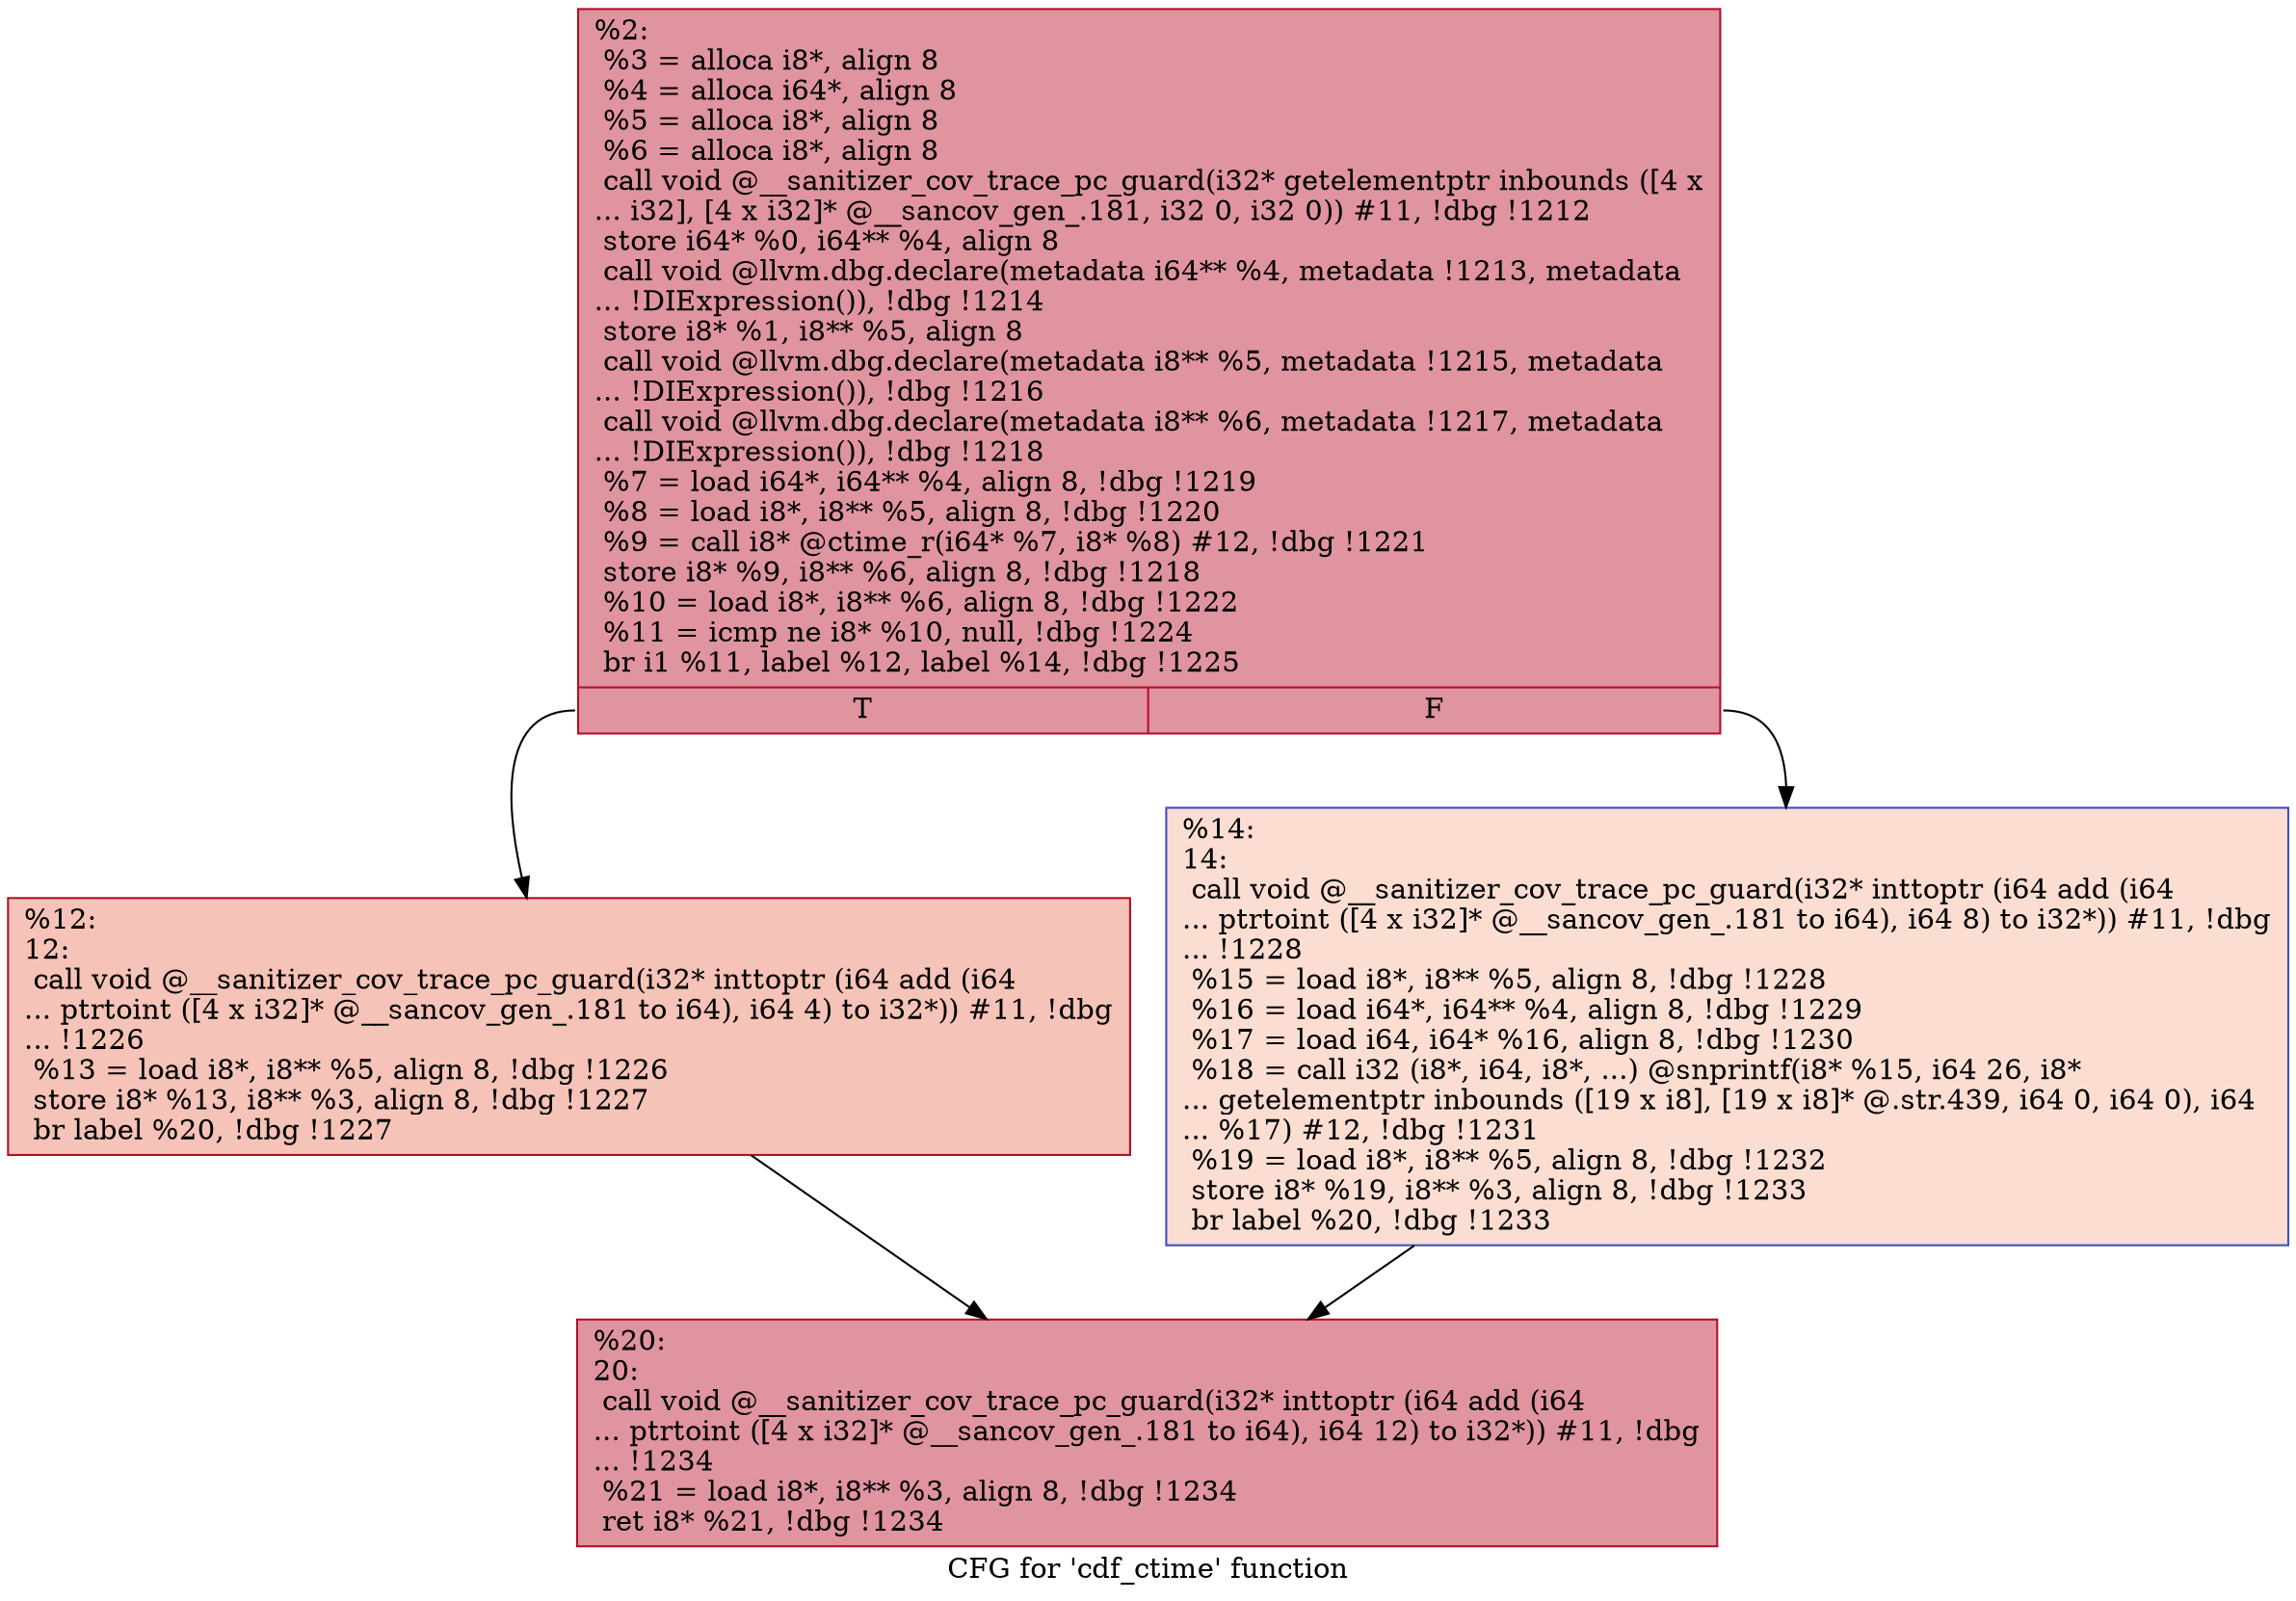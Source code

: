 digraph "CFG for 'cdf_ctime' function" {
	label="CFG for 'cdf_ctime' function";

	Node0x564cce544f90 [shape=record,color="#b70d28ff", style=filled, fillcolor="#b70d2870",label="{%2:\l  %3 = alloca i8*, align 8\l  %4 = alloca i64*, align 8\l  %5 = alloca i8*, align 8\l  %6 = alloca i8*, align 8\l  call void @__sanitizer_cov_trace_pc_guard(i32* getelementptr inbounds ([4 x\l... i32], [4 x i32]* @__sancov_gen_.181, i32 0, i32 0)) #11, !dbg !1212\l  store i64* %0, i64** %4, align 8\l  call void @llvm.dbg.declare(metadata i64** %4, metadata !1213, metadata\l... !DIExpression()), !dbg !1214\l  store i8* %1, i8** %5, align 8\l  call void @llvm.dbg.declare(metadata i8** %5, metadata !1215, metadata\l... !DIExpression()), !dbg !1216\l  call void @llvm.dbg.declare(metadata i8** %6, metadata !1217, metadata\l... !DIExpression()), !dbg !1218\l  %7 = load i64*, i64** %4, align 8, !dbg !1219\l  %8 = load i8*, i8** %5, align 8, !dbg !1220\l  %9 = call i8* @ctime_r(i64* %7, i8* %8) #12, !dbg !1221\l  store i8* %9, i8** %6, align 8, !dbg !1218\l  %10 = load i8*, i8** %6, align 8, !dbg !1222\l  %11 = icmp ne i8* %10, null, !dbg !1224\l  br i1 %11, label %12, label %14, !dbg !1225\l|{<s0>T|<s1>F}}"];
	Node0x564cce544f90:s0 -> Node0x564cce545b30;
	Node0x564cce544f90:s1 -> Node0x564cce545b80;
	Node0x564cce545b30 [shape=record,color="#b70d28ff", style=filled, fillcolor="#e8765c70",label="{%12:\l12:                                               \l  call void @__sanitizer_cov_trace_pc_guard(i32* inttoptr (i64 add (i64\l... ptrtoint ([4 x i32]* @__sancov_gen_.181 to i64), i64 4) to i32*)) #11, !dbg\l... !1226\l  %13 = load i8*, i8** %5, align 8, !dbg !1226\l  store i8* %13, i8** %3, align 8, !dbg !1227\l  br label %20, !dbg !1227\l}"];
	Node0x564cce545b30 -> Node0x564cce545bd0;
	Node0x564cce545b80 [shape=record,color="#3d50c3ff", style=filled, fillcolor="#f7b39670",label="{%14:\l14:                                               \l  call void @__sanitizer_cov_trace_pc_guard(i32* inttoptr (i64 add (i64\l... ptrtoint ([4 x i32]* @__sancov_gen_.181 to i64), i64 8) to i32*)) #11, !dbg\l... !1228\l  %15 = load i8*, i8** %5, align 8, !dbg !1228\l  %16 = load i64*, i64** %4, align 8, !dbg !1229\l  %17 = load i64, i64* %16, align 8, !dbg !1230\l  %18 = call i32 (i8*, i64, i8*, ...) @snprintf(i8* %15, i64 26, i8*\l... getelementptr inbounds ([19 x i8], [19 x i8]* @.str.439, i64 0, i64 0), i64\l... %17) #12, !dbg !1231\l  %19 = load i8*, i8** %5, align 8, !dbg !1232\l  store i8* %19, i8** %3, align 8, !dbg !1233\l  br label %20, !dbg !1233\l}"];
	Node0x564cce545b80 -> Node0x564cce545bd0;
	Node0x564cce545bd0 [shape=record,color="#b70d28ff", style=filled, fillcolor="#b70d2870",label="{%20:\l20:                                               \l  call void @__sanitizer_cov_trace_pc_guard(i32* inttoptr (i64 add (i64\l... ptrtoint ([4 x i32]* @__sancov_gen_.181 to i64), i64 12) to i32*)) #11, !dbg\l... !1234\l  %21 = load i8*, i8** %3, align 8, !dbg !1234\l  ret i8* %21, !dbg !1234\l}"];
}
